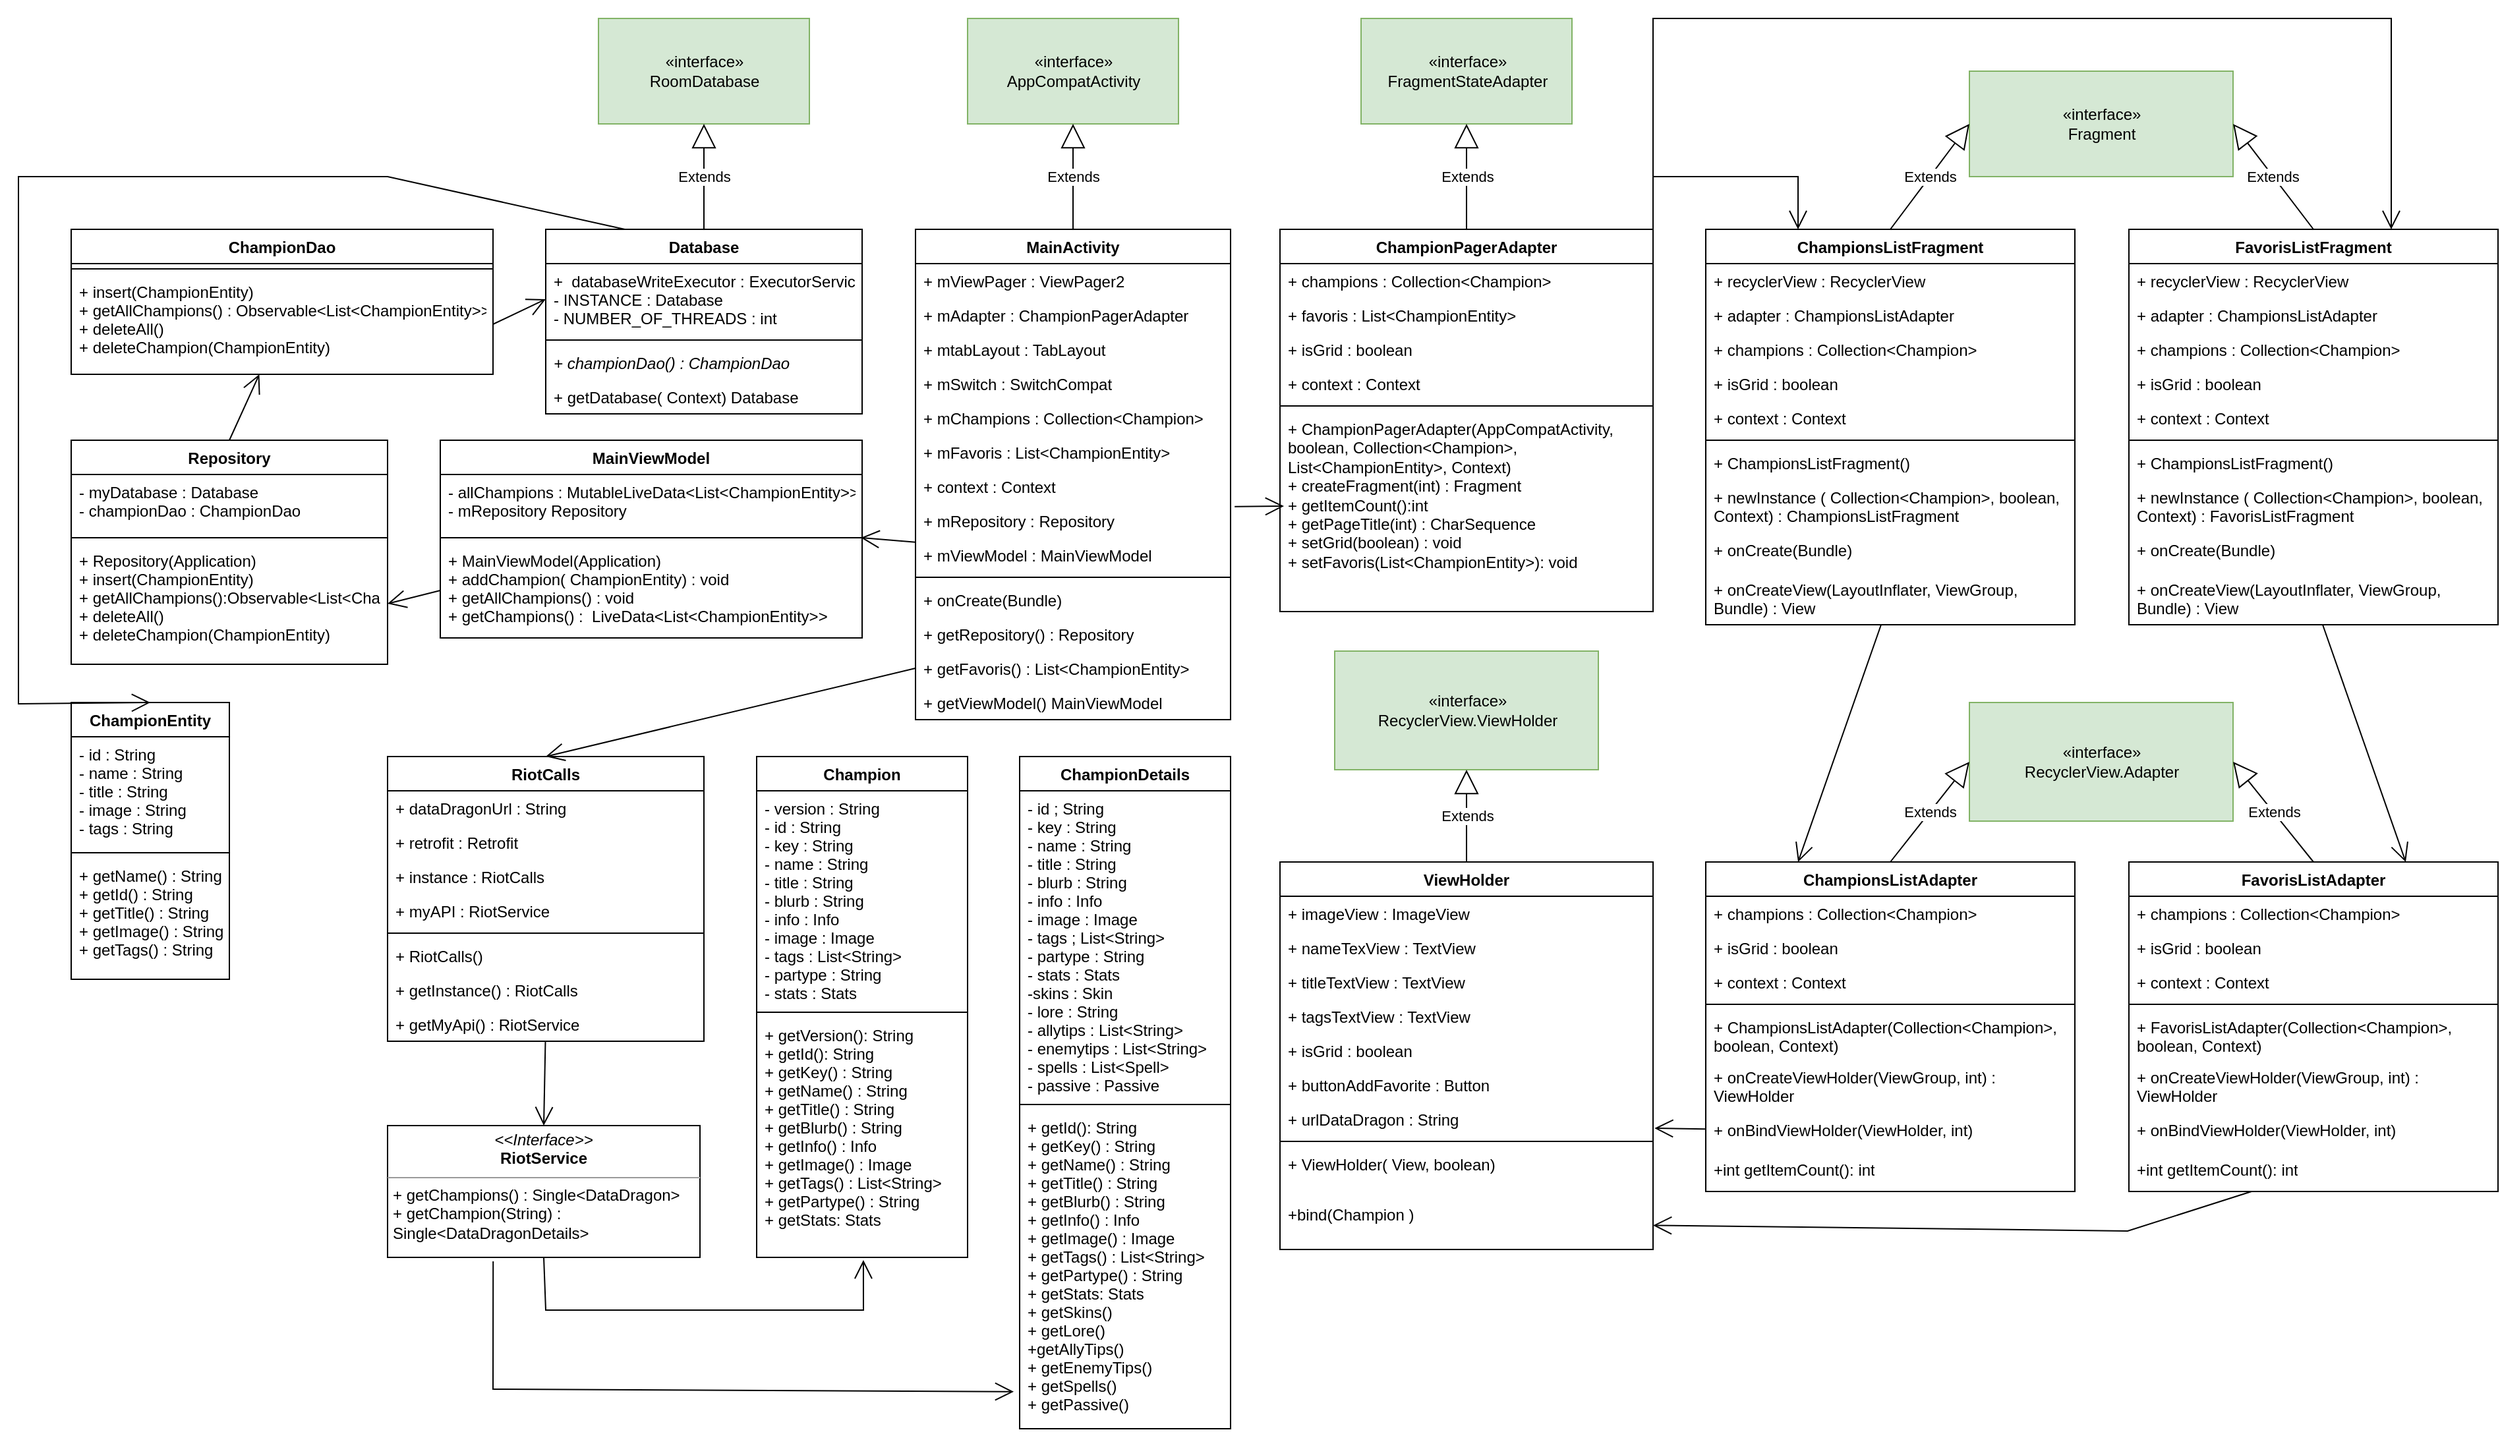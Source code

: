 <mxfile version="20.8.3" type="github">
  <diagram id="C5RBs43oDa-KdzZeNtuy" name="Page-1">
    <mxGraphModel dx="3434" dy="1389" grid="1" gridSize="10" guides="1" tooltips="1" connect="1" arrows="1" fold="1" page="1" pageScale="1" pageWidth="827" pageHeight="1169" math="0" shadow="0">
      <root>
        <mxCell id="WIyWlLk6GJQsqaUBKTNV-0" />
        <mxCell id="WIyWlLk6GJQsqaUBKTNV-1" parent="WIyWlLk6GJQsqaUBKTNV-0" />
        <mxCell id="N2gU2ickZrHupI7eVLo3-4" value="MainActivity" style="swimlane;fontStyle=1;align=center;verticalAlign=top;childLayout=stackLayout;horizontal=1;startSize=26;horizontalStack=0;resizeParent=1;resizeParentMax=0;resizeLast=0;collapsible=1;marginBottom=0;" parent="WIyWlLk6GJQsqaUBKTNV-1" vertex="1">
          <mxGeometry x="320.5" y="200" width="239" height="372" as="geometry">
            <mxRectangle x="334" y="40" width="110" height="30" as="alternateBounds" />
          </mxGeometry>
        </mxCell>
        <mxCell id="N2gU2ickZrHupI7eVLo3-5" value="+ mViewPager : ViewPager2" style="text;strokeColor=none;fillColor=none;align=left;verticalAlign=top;spacingLeft=4;spacingRight=4;overflow=hidden;rotatable=0;points=[[0,0.5],[1,0.5]];portConstraint=eastwest;" parent="N2gU2ickZrHupI7eVLo3-4" vertex="1">
          <mxGeometry y="26" width="239" height="26" as="geometry" />
        </mxCell>
        <mxCell id="N2gU2ickZrHupI7eVLo3-9" value="+ mAdapter : ChampionPagerAdapter" style="text;strokeColor=none;fillColor=none;align=left;verticalAlign=top;spacingLeft=4;spacingRight=4;overflow=hidden;rotatable=0;points=[[0,0.5],[1,0.5]];portConstraint=eastwest;" parent="N2gU2ickZrHupI7eVLo3-4" vertex="1">
          <mxGeometry y="52" width="239" height="26" as="geometry" />
        </mxCell>
        <mxCell id="N2gU2ickZrHupI7eVLo3-11" value="+ mtabLayout : TabLayout" style="text;strokeColor=none;fillColor=none;align=left;verticalAlign=top;spacingLeft=4;spacingRight=4;overflow=hidden;rotatable=0;points=[[0,0.5],[1,0.5]];portConstraint=eastwest;" parent="N2gU2ickZrHupI7eVLo3-4" vertex="1">
          <mxGeometry y="78" width="239" height="26" as="geometry" />
        </mxCell>
        <mxCell id="N2gU2ickZrHupI7eVLo3-12" value="+ mSwitch : SwitchCompat" style="text;strokeColor=none;fillColor=none;align=left;verticalAlign=top;spacingLeft=4;spacingRight=4;overflow=hidden;rotatable=0;points=[[0,0.5],[1,0.5]];portConstraint=eastwest;" parent="N2gU2ickZrHupI7eVLo3-4" vertex="1">
          <mxGeometry y="104" width="239" height="26" as="geometry" />
        </mxCell>
        <mxCell id="N2gU2ickZrHupI7eVLo3-14" value="+ mChampions : Collection&lt;Champion&gt;" style="text;strokeColor=none;fillColor=none;align=left;verticalAlign=top;spacingLeft=4;spacingRight=4;overflow=hidden;rotatable=0;points=[[0,0.5],[1,0.5]];portConstraint=eastwest;" parent="N2gU2ickZrHupI7eVLo3-4" vertex="1">
          <mxGeometry y="130" width="239" height="26" as="geometry" />
        </mxCell>
        <mxCell id="N2gU2ickZrHupI7eVLo3-17" value="+ mFavoris : List&lt;ChampionEntity&gt;" style="text;strokeColor=none;fillColor=none;align=left;verticalAlign=top;spacingLeft=4;spacingRight=4;overflow=hidden;rotatable=0;points=[[0,0.5],[1,0.5]];portConstraint=eastwest;" parent="N2gU2ickZrHupI7eVLo3-4" vertex="1">
          <mxGeometry y="156" width="239" height="26" as="geometry" />
        </mxCell>
        <mxCell id="N2gU2ickZrHupI7eVLo3-16" value="+ context : Context" style="text;strokeColor=none;fillColor=none;align=left;verticalAlign=top;spacingLeft=4;spacingRight=4;overflow=hidden;rotatable=0;points=[[0,0.5],[1,0.5]];portConstraint=eastwest;" parent="N2gU2ickZrHupI7eVLo3-4" vertex="1">
          <mxGeometry y="182" width="239" height="26" as="geometry" />
        </mxCell>
        <mxCell id="N2gU2ickZrHupI7eVLo3-15" value="+ mRepository : Repository" style="text;strokeColor=none;fillColor=none;align=left;verticalAlign=top;spacingLeft=4;spacingRight=4;overflow=hidden;rotatable=0;points=[[0,0.5],[1,0.5]];portConstraint=eastwest;" parent="N2gU2ickZrHupI7eVLo3-4" vertex="1">
          <mxGeometry y="208" width="239" height="26" as="geometry" />
        </mxCell>
        <mxCell id="N2gU2ickZrHupI7eVLo3-18" value="+ mViewModel : MainViewModel" style="text;strokeColor=none;fillColor=none;align=left;verticalAlign=top;spacingLeft=4;spacingRight=4;overflow=hidden;rotatable=0;points=[[0,0.5],[1,0.5]];portConstraint=eastwest;" parent="N2gU2ickZrHupI7eVLo3-4" vertex="1">
          <mxGeometry y="234" width="239" height="26" as="geometry" />
        </mxCell>
        <mxCell id="N2gU2ickZrHupI7eVLo3-6" value="" style="line;strokeWidth=1;fillColor=none;align=left;verticalAlign=middle;spacingTop=-1;spacingLeft=3;spacingRight=3;rotatable=0;labelPosition=right;points=[];portConstraint=eastwest;strokeColor=inherit;" parent="N2gU2ickZrHupI7eVLo3-4" vertex="1">
          <mxGeometry y="260" width="239" height="8" as="geometry" />
        </mxCell>
        <mxCell id="N2gU2ickZrHupI7eVLo3-7" value="+ onCreate(Bundle)" style="text;strokeColor=none;fillColor=none;align=left;verticalAlign=top;spacingLeft=4;spacingRight=4;overflow=hidden;rotatable=0;points=[[0,0.5],[1,0.5]];portConstraint=eastwest;" parent="N2gU2ickZrHupI7eVLo3-4" vertex="1">
          <mxGeometry y="268" width="239" height="26" as="geometry" />
        </mxCell>
        <mxCell id="N2gU2ickZrHupI7eVLo3-41" value="+ getRepository() : Repository" style="text;strokeColor=none;fillColor=none;align=left;verticalAlign=top;spacingLeft=4;spacingRight=4;overflow=hidden;rotatable=0;points=[[0,0.5],[1,0.5]];portConstraint=eastwest;" parent="N2gU2ickZrHupI7eVLo3-4" vertex="1">
          <mxGeometry y="294" width="239" height="26" as="geometry" />
        </mxCell>
        <mxCell id="N2gU2ickZrHupI7eVLo3-42" value="+ getFavoris() : List&lt;ChampionEntity&gt;" style="text;strokeColor=none;fillColor=none;align=left;verticalAlign=top;spacingLeft=4;spacingRight=4;overflow=hidden;rotatable=0;points=[[0,0.5],[1,0.5]];portConstraint=eastwest;" parent="N2gU2ickZrHupI7eVLo3-4" vertex="1">
          <mxGeometry y="320" width="239" height="26" as="geometry" />
        </mxCell>
        <mxCell id="N2gU2ickZrHupI7eVLo3-43" value="+ getViewModel() MainViewModel" style="text;strokeColor=none;fillColor=none;align=left;verticalAlign=top;spacingLeft=4;spacingRight=4;overflow=hidden;rotatable=0;points=[[0,0.5],[1,0.5]];portConstraint=eastwest;" parent="N2gU2ickZrHupI7eVLo3-4" vertex="1">
          <mxGeometry y="346" width="239" height="26" as="geometry" />
        </mxCell>
        <mxCell id="N2gU2ickZrHupI7eVLo3-24" value="«interface»&lt;br&gt;AppCompatActivity" style="html=1;fillColor=#d5e8d4;strokeColor=#82b366;" parent="WIyWlLk6GJQsqaUBKTNV-1" vertex="1">
          <mxGeometry x="360" y="40" width="160" height="80" as="geometry" />
        </mxCell>
        <mxCell id="N2gU2ickZrHupI7eVLo3-25" value="Extends" style="endArrow=block;endSize=16;endFill=0;html=1;rounded=0;" parent="WIyWlLk6GJQsqaUBKTNV-1" target="N2gU2ickZrHupI7eVLo3-24" edge="1" source="N2gU2ickZrHupI7eVLo3-4">
          <mxGeometry width="160" relative="1" as="geometry">
            <mxPoint x="460" y="170" as="sourcePoint" />
            <mxPoint x="620" y="290" as="targetPoint" />
          </mxGeometry>
        </mxCell>
        <mxCell id="N2gU2ickZrHupI7eVLo3-27" value="ChampionPagerAdapter" style="swimlane;fontStyle=1;align=center;verticalAlign=top;childLayout=stackLayout;horizontal=1;startSize=26;horizontalStack=0;resizeParent=1;resizeParentMax=0;resizeLast=0;collapsible=1;marginBottom=0;" parent="WIyWlLk6GJQsqaUBKTNV-1" vertex="1">
          <mxGeometry x="597" y="200" width="283" height="290" as="geometry">
            <mxRectangle x="334" y="40" width="110" height="30" as="alternateBounds" />
          </mxGeometry>
        </mxCell>
        <mxCell id="N2gU2ickZrHupI7eVLo3-28" value="+ champions : Collection&lt;Champion&gt;" style="text;strokeColor=none;fillColor=none;align=left;verticalAlign=top;spacingLeft=4;spacingRight=4;overflow=hidden;rotatable=0;points=[[0,0.5],[1,0.5]];portConstraint=eastwest;" parent="N2gU2ickZrHupI7eVLo3-27" vertex="1">
          <mxGeometry y="26" width="283" height="26" as="geometry" />
        </mxCell>
        <mxCell id="N2gU2ickZrHupI7eVLo3-29" value="+ favoris : List&lt;ChampionEntity&gt;" style="text;strokeColor=none;fillColor=none;align=left;verticalAlign=top;spacingLeft=4;spacingRight=4;overflow=hidden;rotatable=0;points=[[0,0.5],[1,0.5]];portConstraint=eastwest;" parent="N2gU2ickZrHupI7eVLo3-27" vertex="1">
          <mxGeometry y="52" width="283" height="26" as="geometry" />
        </mxCell>
        <mxCell id="N2gU2ickZrHupI7eVLo3-30" value="+ isGrid : boolean" style="text;strokeColor=none;fillColor=none;align=left;verticalAlign=top;spacingLeft=4;spacingRight=4;overflow=hidden;rotatable=0;points=[[0,0.5],[1,0.5]];portConstraint=eastwest;" parent="N2gU2ickZrHupI7eVLo3-27" vertex="1">
          <mxGeometry y="78" width="283" height="26" as="geometry" />
        </mxCell>
        <mxCell id="N2gU2ickZrHupI7eVLo3-31" value="+ context : Context" style="text;strokeColor=none;fillColor=none;align=left;verticalAlign=top;spacingLeft=4;spacingRight=4;overflow=hidden;rotatable=0;points=[[0,0.5],[1,0.5]];portConstraint=eastwest;" parent="N2gU2ickZrHupI7eVLo3-27" vertex="1">
          <mxGeometry y="104" width="283" height="26" as="geometry" />
        </mxCell>
        <mxCell id="N2gU2ickZrHupI7eVLo3-37" value="" style="line;strokeWidth=1;fillColor=none;align=left;verticalAlign=middle;spacingTop=-1;spacingLeft=3;spacingRight=3;rotatable=0;labelPosition=right;points=[];portConstraint=eastwest;strokeColor=inherit;" parent="N2gU2ickZrHupI7eVLo3-27" vertex="1">
          <mxGeometry y="130" width="283" height="8" as="geometry" />
        </mxCell>
        <mxCell id="N2gU2ickZrHupI7eVLo3-38" value="+ ChampionPagerAdapter(AppCompatActivity, boolean, Collection&lt;Champion&gt;, List&lt;ChampionEntity&gt;, Context)&#xa;+ createFragment(int) : Fragment&#xa;+ getItemCount():int&#xa;+ getPageTitle(int) : CharSequence&#xa;+ setGrid(boolean) : void&#xa;+ setFavoris(List&lt;ChampionEntity&gt;): void&#xa;&#xa;" style="text;strokeColor=none;fillColor=none;align=left;verticalAlign=top;spacingLeft=4;spacingRight=4;overflow=hidden;rotatable=0;points=[[0,0.5],[1,0.5]];portConstraint=eastwest;whiteSpace=wrap;" parent="N2gU2ickZrHupI7eVLo3-27" vertex="1">
          <mxGeometry y="138" width="283" height="152" as="geometry" />
        </mxCell>
        <mxCell id="N2gU2ickZrHupI7eVLo3-39" value="«interface»&lt;br&gt;FragmentStateAdapter" style="html=1;fillColor=#d5e8d4;strokeColor=#82b366;" parent="WIyWlLk6GJQsqaUBKTNV-1" vertex="1">
          <mxGeometry x="658.5" y="40" width="160" height="80" as="geometry" />
        </mxCell>
        <mxCell id="N2gU2ickZrHupI7eVLo3-40" value="Extends" style="endArrow=block;endSize=16;endFill=0;html=1;rounded=0;entryX=0.5;entryY=1;entryDx=0;entryDy=0;exitX=0.5;exitY=0;exitDx=0;exitDy=0;" parent="WIyWlLk6GJQsqaUBKTNV-1" edge="1" target="N2gU2ickZrHupI7eVLo3-39" source="N2gU2ickZrHupI7eVLo3-27">
          <mxGeometry width="160" relative="1" as="geometry">
            <mxPoint x="780" y="170" as="sourcePoint" />
            <mxPoint x="780" y="100" as="targetPoint" />
          </mxGeometry>
        </mxCell>
        <mxCell id="N2gU2ickZrHupI7eVLo3-44" value="ChampionsListFragment" style="swimlane;fontStyle=1;align=center;verticalAlign=top;childLayout=stackLayout;horizontal=1;startSize=26;horizontalStack=0;resizeParent=1;resizeParentMax=0;resizeLast=0;collapsible=1;marginBottom=0;" parent="WIyWlLk6GJQsqaUBKTNV-1" vertex="1">
          <mxGeometry x="920" y="200" width="280" height="300" as="geometry">
            <mxRectangle x="334" y="40" width="110" height="30" as="alternateBounds" />
          </mxGeometry>
        </mxCell>
        <mxCell id="N2gU2ickZrHupI7eVLo3-45" value="+ recyclerView : RecyclerView" style="text;strokeColor=none;fillColor=none;align=left;verticalAlign=top;spacingLeft=4;spacingRight=4;overflow=hidden;rotatable=0;points=[[0,0.5],[1,0.5]];portConstraint=eastwest;" parent="N2gU2ickZrHupI7eVLo3-44" vertex="1">
          <mxGeometry y="26" width="280" height="26" as="geometry" />
        </mxCell>
        <mxCell id="N2gU2ickZrHupI7eVLo3-46" value="+ adapter : ChampionsListAdapter" style="text;strokeColor=none;fillColor=none;align=left;verticalAlign=top;spacingLeft=4;spacingRight=4;overflow=hidden;rotatable=0;points=[[0,0.5],[1,0.5]];portConstraint=eastwest;" parent="N2gU2ickZrHupI7eVLo3-44" vertex="1">
          <mxGeometry y="52" width="280" height="26" as="geometry" />
        </mxCell>
        <mxCell id="N2gU2ickZrHupI7eVLo3-47" value="+ champions : Collection&lt;Champion&gt;" style="text;strokeColor=none;fillColor=none;align=left;verticalAlign=top;spacingLeft=4;spacingRight=4;overflow=hidden;rotatable=0;points=[[0,0.5],[1,0.5]];portConstraint=eastwest;" parent="N2gU2ickZrHupI7eVLo3-44" vertex="1">
          <mxGeometry y="78" width="280" height="26" as="geometry" />
        </mxCell>
        <mxCell id="N2gU2ickZrHupI7eVLo3-53" value="+ isGrid : boolean" style="text;strokeColor=none;fillColor=none;align=left;verticalAlign=top;spacingLeft=4;spacingRight=4;overflow=hidden;rotatable=0;points=[[0,0.5],[1,0.5]];portConstraint=eastwest;" parent="N2gU2ickZrHupI7eVLo3-44" vertex="1">
          <mxGeometry y="104" width="280" height="26" as="geometry" />
        </mxCell>
        <mxCell id="N2gU2ickZrHupI7eVLo3-48" value="+ context : Context" style="text;strokeColor=none;fillColor=none;align=left;verticalAlign=top;spacingLeft=4;spacingRight=4;overflow=hidden;rotatable=0;points=[[0,0.5],[1,0.5]];portConstraint=eastwest;" parent="N2gU2ickZrHupI7eVLo3-44" vertex="1">
          <mxGeometry y="130" width="280" height="26" as="geometry" />
        </mxCell>
        <mxCell id="N2gU2ickZrHupI7eVLo3-49" value="" style="line;strokeWidth=1;fillColor=none;align=left;verticalAlign=middle;spacingTop=-1;spacingLeft=3;spacingRight=3;rotatable=0;labelPosition=right;points=[];portConstraint=eastwest;strokeColor=inherit;" parent="N2gU2ickZrHupI7eVLo3-44" vertex="1">
          <mxGeometry y="156" width="280" height="8" as="geometry" />
        </mxCell>
        <mxCell id="N2gU2ickZrHupI7eVLo3-50" value="+ ChampionsListFragment()" style="text;strokeColor=none;fillColor=none;align=left;verticalAlign=top;spacingLeft=4;spacingRight=4;overflow=hidden;rotatable=0;points=[[0,0.5],[1,0.5]];portConstraint=eastwest;whiteSpace=wrap;" parent="N2gU2ickZrHupI7eVLo3-44" vertex="1">
          <mxGeometry y="164" width="280" height="26" as="geometry" />
        </mxCell>
        <mxCell id="N2gU2ickZrHupI7eVLo3-54" value="+ newInstance ( Collection&lt;Champion&gt;, boolean, Context) : ChampionsListFragment" style="text;strokeColor=none;fillColor=none;align=left;verticalAlign=top;spacingLeft=4;spacingRight=4;overflow=hidden;rotatable=0;points=[[0,0.5],[1,0.5]];portConstraint=eastwest;whiteSpace=wrap;" parent="N2gU2ickZrHupI7eVLo3-44" vertex="1">
          <mxGeometry y="190" width="280" height="40" as="geometry" />
        </mxCell>
        <mxCell id="N2gU2ickZrHupI7eVLo3-55" value="+ onCreate(Bundle)" style="text;strokeColor=none;fillColor=none;align=left;verticalAlign=top;spacingLeft=4;spacingRight=4;overflow=hidden;rotatable=0;points=[[0,0.5],[1,0.5]];portConstraint=eastwest;whiteSpace=wrap;" parent="N2gU2ickZrHupI7eVLo3-44" vertex="1">
          <mxGeometry y="230" width="280" height="30" as="geometry" />
        </mxCell>
        <mxCell id="N2gU2ickZrHupI7eVLo3-56" value="+ onCreateView(LayoutInflater, ViewGroup, Bundle) : View" style="text;strokeColor=none;fillColor=none;align=left;verticalAlign=top;spacingLeft=4;spacingRight=4;overflow=hidden;rotatable=0;points=[[0,0.5],[1,0.5]];portConstraint=eastwest;whiteSpace=wrap;" parent="N2gU2ickZrHupI7eVLo3-44" vertex="1">
          <mxGeometry y="260" width="280" height="40" as="geometry" />
        </mxCell>
        <mxCell id="N2gU2ickZrHupI7eVLo3-51" value="«interface»&lt;br&gt;Fragment" style="html=1;fillColor=#d5e8d4;strokeColor=#82b366;" parent="WIyWlLk6GJQsqaUBKTNV-1" vertex="1">
          <mxGeometry x="1120" y="80" width="200" height="80" as="geometry" />
        </mxCell>
        <mxCell id="N2gU2ickZrHupI7eVLo3-52" value="Extends" style="endArrow=block;endSize=16;endFill=0;html=1;rounded=0;entryX=0;entryY=0.5;entryDx=0;entryDy=0;exitX=0.5;exitY=0;exitDx=0;exitDy=0;" parent="WIyWlLk6GJQsqaUBKTNV-1" target="N2gU2ickZrHupI7eVLo3-51" edge="1" source="N2gU2ickZrHupI7eVLo3-44">
          <mxGeometry width="160" relative="1" as="geometry">
            <mxPoint x="1087.5" y="170" as="sourcePoint" />
            <mxPoint x="1087.5" y="100" as="targetPoint" />
          </mxGeometry>
        </mxCell>
        <mxCell id="N2gU2ickZrHupI7eVLo3-57" value="FavorisListFragment" style="swimlane;fontStyle=1;align=center;verticalAlign=top;childLayout=stackLayout;horizontal=1;startSize=26;horizontalStack=0;resizeParent=1;resizeParentMax=0;resizeLast=0;collapsible=1;marginBottom=0;" parent="WIyWlLk6GJQsqaUBKTNV-1" vertex="1">
          <mxGeometry x="1241" y="200" width="280" height="300" as="geometry">
            <mxRectangle x="334" y="40" width="110" height="30" as="alternateBounds" />
          </mxGeometry>
        </mxCell>
        <mxCell id="N2gU2ickZrHupI7eVLo3-58" value="+ recyclerView : RecyclerView" style="text;strokeColor=none;fillColor=none;align=left;verticalAlign=top;spacingLeft=4;spacingRight=4;overflow=hidden;rotatable=0;points=[[0,0.5],[1,0.5]];portConstraint=eastwest;" parent="N2gU2ickZrHupI7eVLo3-57" vertex="1">
          <mxGeometry y="26" width="280" height="26" as="geometry" />
        </mxCell>
        <mxCell id="N2gU2ickZrHupI7eVLo3-59" value="+ adapter : ChampionsListAdapter" style="text;strokeColor=none;fillColor=none;align=left;verticalAlign=top;spacingLeft=4;spacingRight=4;overflow=hidden;rotatable=0;points=[[0,0.5],[1,0.5]];portConstraint=eastwest;" parent="N2gU2ickZrHupI7eVLo3-57" vertex="1">
          <mxGeometry y="52" width="280" height="26" as="geometry" />
        </mxCell>
        <mxCell id="N2gU2ickZrHupI7eVLo3-60" value="+ champions : Collection&lt;Champion&gt;" style="text;strokeColor=none;fillColor=none;align=left;verticalAlign=top;spacingLeft=4;spacingRight=4;overflow=hidden;rotatable=0;points=[[0,0.5],[1,0.5]];portConstraint=eastwest;" parent="N2gU2ickZrHupI7eVLo3-57" vertex="1">
          <mxGeometry y="78" width="280" height="26" as="geometry" />
        </mxCell>
        <mxCell id="N2gU2ickZrHupI7eVLo3-61" value="+ isGrid : boolean" style="text;strokeColor=none;fillColor=none;align=left;verticalAlign=top;spacingLeft=4;spacingRight=4;overflow=hidden;rotatable=0;points=[[0,0.5],[1,0.5]];portConstraint=eastwest;" parent="N2gU2ickZrHupI7eVLo3-57" vertex="1">
          <mxGeometry y="104" width="280" height="26" as="geometry" />
        </mxCell>
        <mxCell id="N2gU2ickZrHupI7eVLo3-62" value="+ context : Context" style="text;strokeColor=none;fillColor=none;align=left;verticalAlign=top;spacingLeft=4;spacingRight=4;overflow=hidden;rotatable=0;points=[[0,0.5],[1,0.5]];portConstraint=eastwest;" parent="N2gU2ickZrHupI7eVLo3-57" vertex="1">
          <mxGeometry y="130" width="280" height="26" as="geometry" />
        </mxCell>
        <mxCell id="N2gU2ickZrHupI7eVLo3-63" value="" style="line;strokeWidth=1;fillColor=none;align=left;verticalAlign=middle;spacingTop=-1;spacingLeft=3;spacingRight=3;rotatable=0;labelPosition=right;points=[];portConstraint=eastwest;strokeColor=inherit;" parent="N2gU2ickZrHupI7eVLo3-57" vertex="1">
          <mxGeometry y="156" width="280" height="8" as="geometry" />
        </mxCell>
        <mxCell id="N2gU2ickZrHupI7eVLo3-64" value="+ ChampionsListFragment()" style="text;strokeColor=none;fillColor=none;align=left;verticalAlign=top;spacingLeft=4;spacingRight=4;overflow=hidden;rotatable=0;points=[[0,0.5],[1,0.5]];portConstraint=eastwest;whiteSpace=wrap;" parent="N2gU2ickZrHupI7eVLo3-57" vertex="1">
          <mxGeometry y="164" width="280" height="26" as="geometry" />
        </mxCell>
        <mxCell id="N2gU2ickZrHupI7eVLo3-65" value="+ newInstance ( Collection&lt;Champion&gt;, boolean, Context) : FavorisListFragment" style="text;strokeColor=none;fillColor=none;align=left;verticalAlign=top;spacingLeft=4;spacingRight=4;overflow=hidden;rotatable=0;points=[[0,0.5],[1,0.5]];portConstraint=eastwest;whiteSpace=wrap;" parent="N2gU2ickZrHupI7eVLo3-57" vertex="1">
          <mxGeometry y="190" width="280" height="40" as="geometry" />
        </mxCell>
        <mxCell id="N2gU2ickZrHupI7eVLo3-66" value="+ onCreate(Bundle)" style="text;strokeColor=none;fillColor=none;align=left;verticalAlign=top;spacingLeft=4;spacingRight=4;overflow=hidden;rotatable=0;points=[[0,0.5],[1,0.5]];portConstraint=eastwest;whiteSpace=wrap;" parent="N2gU2ickZrHupI7eVLo3-57" vertex="1">
          <mxGeometry y="230" width="280" height="30" as="geometry" />
        </mxCell>
        <mxCell id="N2gU2ickZrHupI7eVLo3-67" value="+ onCreateView(LayoutInflater, ViewGroup, Bundle) : View" style="text;strokeColor=none;fillColor=none;align=left;verticalAlign=top;spacingLeft=4;spacingRight=4;overflow=hidden;rotatable=0;points=[[0,0.5],[1,0.5]];portConstraint=eastwest;whiteSpace=wrap;" parent="N2gU2ickZrHupI7eVLo3-57" vertex="1">
          <mxGeometry y="260" width="280" height="40" as="geometry" />
        </mxCell>
        <mxCell id="N2gU2ickZrHupI7eVLo3-68" value="Extends" style="endArrow=block;endSize=16;endFill=0;html=1;rounded=0;exitX=0.5;exitY=0;exitDx=0;exitDy=0;entryX=1;entryY=0.5;entryDx=0;entryDy=0;" parent="WIyWlLk6GJQsqaUBKTNV-1" source="N2gU2ickZrHupI7eVLo3-57" target="N2gU2ickZrHupI7eVLo3-51" edge="1">
          <mxGeometry width="160" relative="1" as="geometry">
            <mxPoint x="1170" y="170" as="sourcePoint" />
            <mxPoint x="1250" y="140" as="targetPoint" />
          </mxGeometry>
        </mxCell>
        <mxCell id="N2gU2ickZrHupI7eVLo3-70" value="«interface»&lt;br&gt;RecyclerView.Adapter" style="html=1;fillColor=#d5e8d4;strokeColor=#82b366;" parent="WIyWlLk6GJQsqaUBKTNV-1" vertex="1">
          <mxGeometry x="1120" y="559" width="200" height="90" as="geometry" />
        </mxCell>
        <mxCell id="N2gU2ickZrHupI7eVLo3-71" value="Extends" style="endArrow=block;endSize=16;endFill=0;html=1;rounded=0;entryX=0;entryY=0.5;entryDx=0;entryDy=0;exitX=0.5;exitY=0;exitDx=0;exitDy=0;" parent="WIyWlLk6GJQsqaUBKTNV-1" target="N2gU2ickZrHupI7eVLo3-70" edge="1" source="N2gU2ickZrHupI7eVLo3-84">
          <mxGeometry width="160" relative="1" as="geometry">
            <mxPoint x="1098.5" y="903" as="sourcePoint" />
            <mxPoint x="1098.5" y="833" as="targetPoint" />
          </mxGeometry>
        </mxCell>
        <mxCell id="N2gU2ickZrHupI7eVLo3-83" value="Extends" style="endArrow=block;endSize=16;endFill=0;html=1;rounded=0;entryX=1;entryY=0.5;entryDx=0;entryDy=0;exitX=0.5;exitY=0;exitDx=0;exitDy=0;" parent="WIyWlLk6GJQsqaUBKTNV-1" target="N2gU2ickZrHupI7eVLo3-70" edge="1" source="N2gU2ickZrHupI7eVLo3-96">
          <mxGeometry width="160" relative="1" as="geometry">
            <mxPoint x="1421" y="903" as="sourcePoint" />
            <mxPoint x="1261" y="873" as="targetPoint" />
          </mxGeometry>
        </mxCell>
        <mxCell id="N2gU2ickZrHupI7eVLo3-84" value="ChampionsListAdapter" style="swimlane;fontStyle=1;align=center;verticalAlign=top;childLayout=stackLayout;horizontal=1;startSize=26;horizontalStack=0;resizeParent=1;resizeParentMax=0;resizeLast=0;collapsible=1;marginBottom=0;" parent="WIyWlLk6GJQsqaUBKTNV-1" vertex="1">
          <mxGeometry x="920" y="680" width="280" height="250" as="geometry">
            <mxRectangle x="334" y="40" width="110" height="30" as="alternateBounds" />
          </mxGeometry>
        </mxCell>
        <mxCell id="N2gU2ickZrHupI7eVLo3-87" value="+ champions : Collection&lt;Champion&gt;" style="text;strokeColor=none;fillColor=none;align=left;verticalAlign=top;spacingLeft=4;spacingRight=4;overflow=hidden;rotatable=0;points=[[0,0.5],[1,0.5]];portConstraint=eastwest;" parent="N2gU2ickZrHupI7eVLo3-84" vertex="1">
          <mxGeometry y="26" width="280" height="26" as="geometry" />
        </mxCell>
        <mxCell id="N2gU2ickZrHupI7eVLo3-88" value="+ isGrid : boolean" style="text;strokeColor=none;fillColor=none;align=left;verticalAlign=top;spacingLeft=4;spacingRight=4;overflow=hidden;rotatable=0;points=[[0,0.5],[1,0.5]];portConstraint=eastwest;" parent="N2gU2ickZrHupI7eVLo3-84" vertex="1">
          <mxGeometry y="52" width="280" height="26" as="geometry" />
        </mxCell>
        <mxCell id="N2gU2ickZrHupI7eVLo3-89" value="+ context : Context" style="text;strokeColor=none;fillColor=none;align=left;verticalAlign=top;spacingLeft=4;spacingRight=4;overflow=hidden;rotatable=0;points=[[0,0.5],[1,0.5]];portConstraint=eastwest;" parent="N2gU2ickZrHupI7eVLo3-84" vertex="1">
          <mxGeometry y="78" width="280" height="26" as="geometry" />
        </mxCell>
        <mxCell id="N2gU2ickZrHupI7eVLo3-90" value="" style="line;strokeWidth=1;fillColor=none;align=left;verticalAlign=middle;spacingTop=-1;spacingLeft=3;spacingRight=3;rotatable=0;labelPosition=right;points=[];portConstraint=eastwest;strokeColor=inherit;" parent="N2gU2ickZrHupI7eVLo3-84" vertex="1">
          <mxGeometry y="104" width="280" height="8" as="geometry" />
        </mxCell>
        <mxCell id="N2gU2ickZrHupI7eVLo3-91" value="+ ChampionsListAdapter(Collection&lt;Champion&gt;, boolean, Context)" style="text;strokeColor=none;fillColor=none;align=left;verticalAlign=top;spacingLeft=4;spacingRight=4;overflow=hidden;rotatable=0;points=[[0,0.5],[1,0.5]];portConstraint=eastwest;whiteSpace=wrap;" parent="N2gU2ickZrHupI7eVLo3-84" vertex="1">
          <mxGeometry y="112" width="280" height="38" as="geometry" />
        </mxCell>
        <mxCell id="N2gU2ickZrHupI7eVLo3-93" value="+ onCreateViewHolder(ViewGroup, int) : ViewHolder" style="text;strokeColor=none;fillColor=none;align=left;verticalAlign=top;spacingLeft=4;spacingRight=4;overflow=hidden;rotatable=0;points=[[0,0.5],[1,0.5]];portConstraint=eastwest;whiteSpace=wrap;" parent="N2gU2ickZrHupI7eVLo3-84" vertex="1">
          <mxGeometry y="150" width="280" height="40" as="geometry" />
        </mxCell>
        <mxCell id="N2gU2ickZrHupI7eVLo3-94" value="+ onBindViewHolder(ViewHolder, int)" style="text;strokeColor=none;fillColor=none;align=left;verticalAlign=top;spacingLeft=4;spacingRight=4;overflow=hidden;rotatable=0;points=[[0,0.5],[1,0.5]];portConstraint=eastwest;whiteSpace=wrap;" parent="N2gU2ickZrHupI7eVLo3-84" vertex="1">
          <mxGeometry y="190" width="280" height="30" as="geometry" />
        </mxCell>
        <mxCell id="N2gU2ickZrHupI7eVLo3-95" value="+int getItemCount(): int" style="text;strokeColor=none;fillColor=none;align=left;verticalAlign=top;spacingLeft=4;spacingRight=4;overflow=hidden;rotatable=0;points=[[0,0.5],[1,0.5]];portConstraint=eastwest;whiteSpace=wrap;" parent="N2gU2ickZrHupI7eVLo3-84" vertex="1">
          <mxGeometry y="220" width="280" height="30" as="geometry" />
        </mxCell>
        <mxCell id="N2gU2ickZrHupI7eVLo3-96" value="FavorisListAdapter" style="swimlane;fontStyle=1;align=center;verticalAlign=top;childLayout=stackLayout;horizontal=1;startSize=26;horizontalStack=0;resizeParent=1;resizeParentMax=0;resizeLast=0;collapsible=1;marginBottom=0;" parent="WIyWlLk6GJQsqaUBKTNV-1" vertex="1">
          <mxGeometry x="1241" y="680" width="280" height="250" as="geometry">
            <mxRectangle x="334" y="40" width="110" height="30" as="alternateBounds" />
          </mxGeometry>
        </mxCell>
        <mxCell id="N2gU2ickZrHupI7eVLo3-97" value="+ champions : Collection&lt;Champion&gt;" style="text;strokeColor=none;fillColor=none;align=left;verticalAlign=top;spacingLeft=4;spacingRight=4;overflow=hidden;rotatable=0;points=[[0,0.5],[1,0.5]];portConstraint=eastwest;" parent="N2gU2ickZrHupI7eVLo3-96" vertex="1">
          <mxGeometry y="26" width="280" height="26" as="geometry" />
        </mxCell>
        <mxCell id="N2gU2ickZrHupI7eVLo3-98" value="+ isGrid : boolean" style="text;strokeColor=none;fillColor=none;align=left;verticalAlign=top;spacingLeft=4;spacingRight=4;overflow=hidden;rotatable=0;points=[[0,0.5],[1,0.5]];portConstraint=eastwest;" parent="N2gU2ickZrHupI7eVLo3-96" vertex="1">
          <mxGeometry y="52" width="280" height="26" as="geometry" />
        </mxCell>
        <mxCell id="N2gU2ickZrHupI7eVLo3-99" value="+ context : Context" style="text;strokeColor=none;fillColor=none;align=left;verticalAlign=top;spacingLeft=4;spacingRight=4;overflow=hidden;rotatable=0;points=[[0,0.5],[1,0.5]];portConstraint=eastwest;" parent="N2gU2ickZrHupI7eVLo3-96" vertex="1">
          <mxGeometry y="78" width="280" height="26" as="geometry" />
        </mxCell>
        <mxCell id="N2gU2ickZrHupI7eVLo3-100" value="" style="line;strokeWidth=1;fillColor=none;align=left;verticalAlign=middle;spacingTop=-1;spacingLeft=3;spacingRight=3;rotatable=0;labelPosition=right;points=[];portConstraint=eastwest;strokeColor=inherit;" parent="N2gU2ickZrHupI7eVLo3-96" vertex="1">
          <mxGeometry y="104" width="280" height="8" as="geometry" />
        </mxCell>
        <mxCell id="N2gU2ickZrHupI7eVLo3-101" value="+ FavorisListAdapter(Collection&lt;Champion&gt;, boolean, Context)" style="text;strokeColor=none;fillColor=none;align=left;verticalAlign=top;spacingLeft=4;spacingRight=4;overflow=hidden;rotatable=0;points=[[0,0.5],[1,0.5]];portConstraint=eastwest;whiteSpace=wrap;" parent="N2gU2ickZrHupI7eVLo3-96" vertex="1">
          <mxGeometry y="112" width="280" height="38" as="geometry" />
        </mxCell>
        <mxCell id="N2gU2ickZrHupI7eVLo3-102" value="+ onCreateViewHolder(ViewGroup, int) : ViewHolder" style="text;strokeColor=none;fillColor=none;align=left;verticalAlign=top;spacingLeft=4;spacingRight=4;overflow=hidden;rotatable=0;points=[[0,0.5],[1,0.5]];portConstraint=eastwest;whiteSpace=wrap;" parent="N2gU2ickZrHupI7eVLo3-96" vertex="1">
          <mxGeometry y="150" width="280" height="40" as="geometry" />
        </mxCell>
        <mxCell id="N2gU2ickZrHupI7eVLo3-103" value="+ onBindViewHolder(ViewHolder, int)" style="text;strokeColor=none;fillColor=none;align=left;verticalAlign=top;spacingLeft=4;spacingRight=4;overflow=hidden;rotatable=0;points=[[0,0.5],[1,0.5]];portConstraint=eastwest;whiteSpace=wrap;" parent="N2gU2ickZrHupI7eVLo3-96" vertex="1">
          <mxGeometry y="190" width="280" height="30" as="geometry" />
        </mxCell>
        <mxCell id="N2gU2ickZrHupI7eVLo3-104" value="+int getItemCount(): int" style="text;strokeColor=none;fillColor=none;align=left;verticalAlign=top;spacingLeft=4;spacingRight=4;overflow=hidden;rotatable=0;points=[[0,0.5],[1,0.5]];portConstraint=eastwest;whiteSpace=wrap;" parent="N2gU2ickZrHupI7eVLo3-96" vertex="1">
          <mxGeometry y="220" width="280" height="30" as="geometry" />
        </mxCell>
        <mxCell id="N2gU2ickZrHupI7eVLo3-105" value="«interface»&lt;br&gt;RecyclerView.ViewHolder" style="html=1;fillColor=#d5e8d4;strokeColor=#82b366;" parent="WIyWlLk6GJQsqaUBKTNV-1" vertex="1">
          <mxGeometry x="638.5" y="520" width="200" height="90" as="geometry" />
        </mxCell>
        <mxCell id="N2gU2ickZrHupI7eVLo3-106" value="Extends" style="endArrow=block;endSize=16;endFill=0;html=1;rounded=0;entryX=0.5;entryY=1;entryDx=0;entryDy=0;exitX=0.5;exitY=0;exitDx=0;exitDy=0;" parent="WIyWlLk6GJQsqaUBKTNV-1" source="N2gU2ickZrHupI7eVLo3-108" target="N2gU2ickZrHupI7eVLo3-105" edge="1">
          <mxGeometry width="160" relative="1" as="geometry">
            <mxPoint x="331.5" y="803" as="sourcePoint" />
            <mxPoint x="331.5" y="733" as="targetPoint" />
          </mxGeometry>
        </mxCell>
        <mxCell id="N2gU2ickZrHupI7eVLo3-108" value="ViewHolder" style="swimlane;fontStyle=1;align=center;verticalAlign=top;childLayout=stackLayout;horizontal=1;startSize=26;horizontalStack=0;resizeParent=1;resizeParentMax=0;resizeLast=0;collapsible=1;marginBottom=0;" parent="WIyWlLk6GJQsqaUBKTNV-1" vertex="1">
          <mxGeometry x="597" y="680" width="283" height="294" as="geometry">
            <mxRectangle x="334" y="40" width="110" height="30" as="alternateBounds" />
          </mxGeometry>
        </mxCell>
        <mxCell id="N2gU2ickZrHupI7eVLo3-109" value="+ imageView : ImageView" style="text;strokeColor=none;fillColor=none;align=left;verticalAlign=top;spacingLeft=4;spacingRight=4;overflow=hidden;rotatable=0;points=[[0,0.5],[1,0.5]];portConstraint=eastwest;" parent="N2gU2ickZrHupI7eVLo3-108" vertex="1">
          <mxGeometry y="26" width="283" height="26" as="geometry" />
        </mxCell>
        <mxCell id="N2gU2ickZrHupI7eVLo3-110" value="+ nameTexView : TextView" style="text;strokeColor=none;fillColor=none;align=left;verticalAlign=top;spacingLeft=4;spacingRight=4;overflow=hidden;rotatable=0;points=[[0,0.5],[1,0.5]];portConstraint=eastwest;" parent="N2gU2ickZrHupI7eVLo3-108" vertex="1">
          <mxGeometry y="52" width="283" height="26" as="geometry" />
        </mxCell>
        <mxCell id="N2gU2ickZrHupI7eVLo3-126" value="+ titleTextView : TextView&#xa;" style="text;strokeColor=none;fillColor=none;align=left;verticalAlign=top;spacingLeft=4;spacingRight=4;overflow=hidden;rotatable=0;points=[[0,0.5],[1,0.5]];portConstraint=eastwest;" parent="N2gU2ickZrHupI7eVLo3-108" vertex="1">
          <mxGeometry y="78" width="283" height="26" as="geometry" />
        </mxCell>
        <mxCell id="N2gU2ickZrHupI7eVLo3-111" value="+ tagsTextView : TextView&#xa;" style="text;strokeColor=none;fillColor=none;align=left;verticalAlign=top;spacingLeft=4;spacingRight=4;overflow=hidden;rotatable=0;points=[[0,0.5],[1,0.5]];portConstraint=eastwest;" parent="N2gU2ickZrHupI7eVLo3-108" vertex="1">
          <mxGeometry y="104" width="283" height="26" as="geometry" />
        </mxCell>
        <mxCell id="N2gU2ickZrHupI7eVLo3-127" value="+ isGrid : boolean" style="text;strokeColor=none;fillColor=none;align=left;verticalAlign=top;spacingLeft=4;spacingRight=4;overflow=hidden;rotatable=0;points=[[0,0.5],[1,0.5]];portConstraint=eastwest;" parent="N2gU2ickZrHupI7eVLo3-108" vertex="1">
          <mxGeometry y="130" width="283" height="26" as="geometry" />
        </mxCell>
        <mxCell id="N2gU2ickZrHupI7eVLo3-128" value="+ buttonAddFavorite : Button" style="text;strokeColor=none;fillColor=none;align=left;verticalAlign=top;spacingLeft=4;spacingRight=4;overflow=hidden;rotatable=0;points=[[0,0.5],[1,0.5]];portConstraint=eastwest;" parent="N2gU2ickZrHupI7eVLo3-108" vertex="1">
          <mxGeometry y="156" width="283" height="26" as="geometry" />
        </mxCell>
        <mxCell id="N2gU2ickZrHupI7eVLo3-129" value="+ urlDataDragon : String" style="text;strokeColor=none;fillColor=none;align=left;verticalAlign=top;spacingLeft=4;spacingRight=4;overflow=hidden;rotatable=0;points=[[0,0.5],[1,0.5]];portConstraint=eastwest;" parent="N2gU2ickZrHupI7eVLo3-108" vertex="1">
          <mxGeometry y="182" width="283" height="26" as="geometry" />
        </mxCell>
        <mxCell id="N2gU2ickZrHupI7eVLo3-112" value="" style="line;strokeWidth=1;fillColor=none;align=left;verticalAlign=middle;spacingTop=-1;spacingLeft=3;spacingRight=3;rotatable=0;labelPosition=right;points=[];portConstraint=eastwest;strokeColor=inherit;" parent="N2gU2ickZrHupI7eVLo3-108" vertex="1">
          <mxGeometry y="208" width="283" height="8" as="geometry" />
        </mxCell>
        <mxCell id="N2gU2ickZrHupI7eVLo3-113" value="+ ViewHolder( View, boolean)" style="text;strokeColor=none;fillColor=none;align=left;verticalAlign=top;spacingLeft=4;spacingRight=4;overflow=hidden;rotatable=0;points=[[0,0.5],[1,0.5]];portConstraint=eastwest;whiteSpace=wrap;" parent="N2gU2ickZrHupI7eVLo3-108" vertex="1">
          <mxGeometry y="216" width="283" height="38" as="geometry" />
        </mxCell>
        <mxCell id="N2gU2ickZrHupI7eVLo3-114" value="+bind(Champion )" style="text;strokeColor=none;fillColor=none;align=left;verticalAlign=top;spacingLeft=4;spacingRight=4;overflow=hidden;rotatable=0;points=[[0,0.5],[1,0.5]];portConstraint=eastwest;whiteSpace=wrap;" parent="N2gU2ickZrHupI7eVLo3-108" vertex="1">
          <mxGeometry y="254" width="283" height="40" as="geometry" />
        </mxCell>
        <mxCell id="N2gU2ickZrHupI7eVLo3-130" value="&lt;p style=&quot;margin:0px;margin-top:4px;text-align:center;&quot;&gt;&lt;i&gt;&amp;lt;&amp;lt;Interface&amp;gt;&amp;gt;&lt;/i&gt;&lt;br&gt;&lt;b&gt;RiotService&lt;/b&gt;&lt;/p&gt;&lt;hr size=&quot;1&quot;&gt;&lt;p style=&quot;margin:0px;margin-left:4px;&quot;&gt;+ getChampions() : Single&amp;lt;DataDragon&amp;gt;&lt;/p&gt;&lt;p style=&quot;margin:0px;margin-left:4px;&quot;&gt;+ getChampion(String) : Single&amp;lt;DataDragonDetails&lt;span style=&quot;background-color: initial;&quot;&gt;&amp;gt;&lt;/span&gt;&lt;/p&gt;&lt;p style=&quot;margin:0px;margin-left:4px;&quot;&gt;&lt;span style=&quot;background-color: initial;&quot;&gt;&lt;br&gt;&lt;/span&gt;&lt;/p&gt;" style="verticalAlign=top;align=left;overflow=fill;fontSize=12;fontFamily=Helvetica;html=1;fillColor=none;whiteSpace=wrap;" parent="WIyWlLk6GJQsqaUBKTNV-1" vertex="1">
          <mxGeometry x="-80" y="880" width="237" height="100" as="geometry" />
        </mxCell>
        <mxCell id="N2gU2ickZrHupI7eVLo3-131" value="RiotCalls" style="swimlane;fontStyle=1;align=center;verticalAlign=top;childLayout=stackLayout;horizontal=1;startSize=26;horizontalStack=0;resizeParent=1;resizeParentMax=0;resizeLast=0;collapsible=1;marginBottom=0;fillColor=none;" parent="WIyWlLk6GJQsqaUBKTNV-1" vertex="1">
          <mxGeometry x="-80" y="600" width="240" height="216" as="geometry" />
        </mxCell>
        <mxCell id="N2gU2ickZrHupI7eVLo3-135" value="+ dataDragonUrl : String" style="text;strokeColor=none;fillColor=none;align=left;verticalAlign=top;spacingLeft=4;spacingRight=4;overflow=hidden;rotatable=0;points=[[0,0.5],[1,0.5]];portConstraint=eastwest;" parent="N2gU2ickZrHupI7eVLo3-131" vertex="1">
          <mxGeometry y="26" width="240" height="26" as="geometry" />
        </mxCell>
        <mxCell id="N2gU2ickZrHupI7eVLo3-136" value="+ retrofit : Retrofit" style="text;strokeColor=none;fillColor=none;align=left;verticalAlign=top;spacingLeft=4;spacingRight=4;overflow=hidden;rotatable=0;points=[[0,0.5],[1,0.5]];portConstraint=eastwest;" parent="N2gU2ickZrHupI7eVLo3-131" vertex="1">
          <mxGeometry y="52" width="240" height="26" as="geometry" />
        </mxCell>
        <mxCell id="N2gU2ickZrHupI7eVLo3-132" value="+ instance : RiotCalls" style="text;strokeColor=none;fillColor=none;align=left;verticalAlign=top;spacingLeft=4;spacingRight=4;overflow=hidden;rotatable=0;points=[[0,0.5],[1,0.5]];portConstraint=eastwest;" parent="N2gU2ickZrHupI7eVLo3-131" vertex="1">
          <mxGeometry y="78" width="240" height="26" as="geometry" />
        </mxCell>
        <mxCell id="N2gU2ickZrHupI7eVLo3-137" value="+ myAPI : RiotService" style="text;strokeColor=none;fillColor=none;align=left;verticalAlign=top;spacingLeft=4;spacingRight=4;overflow=hidden;rotatable=0;points=[[0,0.5],[1,0.5]];portConstraint=eastwest;" parent="N2gU2ickZrHupI7eVLo3-131" vertex="1">
          <mxGeometry y="104" width="240" height="26" as="geometry" />
        </mxCell>
        <mxCell id="N2gU2ickZrHupI7eVLo3-133" value="" style="line;strokeWidth=1;fillColor=none;align=left;verticalAlign=middle;spacingTop=-1;spacingLeft=3;spacingRight=3;rotatable=0;labelPosition=right;points=[];portConstraint=eastwest;strokeColor=inherit;" parent="N2gU2ickZrHupI7eVLo3-131" vertex="1">
          <mxGeometry y="130" width="240" height="8" as="geometry" />
        </mxCell>
        <mxCell id="N2gU2ickZrHupI7eVLo3-134" value="+ RiotCalls()" style="text;strokeColor=none;fillColor=none;align=left;verticalAlign=top;spacingLeft=4;spacingRight=4;overflow=hidden;rotatable=0;points=[[0,0.5],[1,0.5]];portConstraint=eastwest;" parent="N2gU2ickZrHupI7eVLo3-131" vertex="1">
          <mxGeometry y="138" width="240" height="26" as="geometry" />
        </mxCell>
        <mxCell id="N2gU2ickZrHupI7eVLo3-138" value="+ getInstance() : RiotCalls" style="text;strokeColor=none;fillColor=none;align=left;verticalAlign=top;spacingLeft=4;spacingRight=4;overflow=hidden;rotatable=0;points=[[0,0.5],[1,0.5]];portConstraint=eastwest;" parent="N2gU2ickZrHupI7eVLo3-131" vertex="1">
          <mxGeometry y="164" width="240" height="26" as="geometry" />
        </mxCell>
        <mxCell id="N2gU2ickZrHupI7eVLo3-139" value="+ getMyApi() : RiotService" style="text;strokeColor=none;fillColor=none;align=left;verticalAlign=top;spacingLeft=4;spacingRight=4;overflow=hidden;rotatable=0;points=[[0,0.5],[1,0.5]];portConstraint=eastwest;" parent="N2gU2ickZrHupI7eVLo3-131" vertex="1">
          <mxGeometry y="190" width="240" height="26" as="geometry" />
        </mxCell>
        <mxCell id="N2gU2ickZrHupI7eVLo3-140" value="Repository" style="swimlane;fontStyle=1;align=center;verticalAlign=top;childLayout=stackLayout;horizontal=1;startSize=26;horizontalStack=0;resizeParent=1;resizeParentMax=0;resizeLast=0;collapsible=1;marginBottom=0;fillColor=none;" parent="WIyWlLk6GJQsqaUBKTNV-1" vertex="1">
          <mxGeometry x="-320" y="360" width="240" height="170" as="geometry" />
        </mxCell>
        <mxCell id="N2gU2ickZrHupI7eVLo3-141" value="- myDatabase : Database&#xa;- championDao : ChampionDao" style="text;strokeColor=none;fillColor=none;align=left;verticalAlign=top;spacingLeft=4;spacingRight=4;overflow=hidden;rotatable=0;points=[[0,0.5],[1,0.5]];portConstraint=eastwest;" parent="N2gU2ickZrHupI7eVLo3-140" vertex="1">
          <mxGeometry y="26" width="240" height="44" as="geometry" />
        </mxCell>
        <mxCell id="N2gU2ickZrHupI7eVLo3-142" value="" style="line;strokeWidth=1;fillColor=none;align=left;verticalAlign=middle;spacingTop=-1;spacingLeft=3;spacingRight=3;rotatable=0;labelPosition=right;points=[];portConstraint=eastwest;strokeColor=inherit;" parent="N2gU2ickZrHupI7eVLo3-140" vertex="1">
          <mxGeometry y="70" width="240" height="8" as="geometry" />
        </mxCell>
        <mxCell id="N2gU2ickZrHupI7eVLo3-143" value="+ Repository(Application)&#xa;+ insert(ChampionEntity)&#xa;+ getAllChampions():Observable&lt;List&lt;ChampionEntity&gt;&gt;&#xa;+ deleteAll()&#xa;+ deleteChampion(ChampionEntity)" style="text;strokeColor=none;fillColor=none;align=left;verticalAlign=top;spacingLeft=4;spacingRight=4;overflow=hidden;rotatable=0;points=[[0,0.5],[1,0.5]];portConstraint=eastwest;" parent="N2gU2ickZrHupI7eVLo3-140" vertex="1">
          <mxGeometry y="78" width="240" height="92" as="geometry" />
        </mxCell>
        <mxCell id="N2gU2ickZrHupI7eVLo3-144" value="Database" style="swimlane;fontStyle=1;align=center;verticalAlign=top;childLayout=stackLayout;horizontal=1;startSize=26;horizontalStack=0;resizeParent=1;resizeParentMax=0;resizeLast=0;collapsible=1;marginBottom=0;fillColor=none;html=0;" parent="WIyWlLk6GJQsqaUBKTNV-1" vertex="1">
          <mxGeometry x="40" y="200" width="240" height="140" as="geometry" />
        </mxCell>
        <mxCell id="N2gU2ickZrHupI7eVLo3-145" value="+  databaseWriteExecutor : ExecutorService&#xa;- INSTANCE : Database&#xa;- NUMBER_OF_THREADS : int&#xa;" style="text;strokeColor=none;fillColor=none;align=left;verticalAlign=top;spacingLeft=4;spacingRight=4;overflow=hidden;rotatable=0;points=[[0,0.5],[1,0.5]];portConstraint=eastwest;html=0;" parent="N2gU2ickZrHupI7eVLo3-144" vertex="1">
          <mxGeometry y="26" width="240" height="54" as="geometry" />
        </mxCell>
        <mxCell id="N2gU2ickZrHupI7eVLo3-146" value="" style="line;strokeWidth=1;fillColor=none;align=left;verticalAlign=middle;spacingTop=-1;spacingLeft=3;spacingRight=3;rotatable=0;labelPosition=right;points=[];portConstraint=eastwest;strokeColor=inherit;html=0;" parent="N2gU2ickZrHupI7eVLo3-144" vertex="1">
          <mxGeometry y="80" width="240" height="8" as="geometry" />
        </mxCell>
        <mxCell id="N2gU2ickZrHupI7eVLo3-147" value="+ championDao() : ChampionDao" style="text;strokeColor=none;fillColor=none;align=left;verticalAlign=top;spacingLeft=4;spacingRight=4;overflow=hidden;rotatable=0;points=[[0,0.5],[1,0.5]];portConstraint=eastwest;html=0;fontStyle=2" parent="N2gU2ickZrHupI7eVLo3-144" vertex="1">
          <mxGeometry y="88" width="240" height="26" as="geometry" />
        </mxCell>
        <mxCell id="N2gU2ickZrHupI7eVLo3-150" value="+ getDatabase( Context) Database" style="text;strokeColor=none;fillColor=none;align=left;verticalAlign=top;spacingLeft=4;spacingRight=4;overflow=hidden;rotatable=0;points=[[0,0.5],[1,0.5]];portConstraint=eastwest;html=0;fontStyle=0" parent="N2gU2ickZrHupI7eVLo3-144" vertex="1">
          <mxGeometry y="114" width="240" height="26" as="geometry" />
        </mxCell>
        <mxCell id="N2gU2ickZrHupI7eVLo3-148" value="«interface»&lt;br&gt;RoomDatabase" style="html=1;fillColor=#d5e8d4;strokeColor=#82b366;" parent="WIyWlLk6GJQsqaUBKTNV-1" vertex="1">
          <mxGeometry x="80" y="40" width="160" height="80" as="geometry" />
        </mxCell>
        <mxCell id="N2gU2ickZrHupI7eVLo3-149" value="Extends" style="endArrow=block;endSize=16;endFill=0;html=1;rounded=0;entryX=0.5;entryY=1;entryDx=0;entryDy=0;exitX=0.5;exitY=0;exitDx=0;exitDy=0;" parent="WIyWlLk6GJQsqaUBKTNV-1" target="N2gU2ickZrHupI7eVLo3-148" edge="1" source="N2gU2ickZrHupI7eVLo3-144">
          <mxGeometry width="160" relative="1" as="geometry">
            <mxPoint x="300" y="910" as="sourcePoint" />
            <mxPoint x="808.5" y="1020" as="targetPoint" />
          </mxGeometry>
        </mxCell>
        <mxCell id="N2gU2ickZrHupI7eVLo3-151" value="ChampionDao" style="swimlane;fontStyle=1;align=center;verticalAlign=top;childLayout=stackLayout;horizontal=1;startSize=26;horizontalStack=0;resizeParent=1;resizeParentMax=0;resizeLast=0;collapsible=1;marginBottom=0;fillColor=none;html=0;" parent="WIyWlLk6GJQsqaUBKTNV-1" vertex="1">
          <mxGeometry x="-320" y="200" width="320" height="110" as="geometry" />
        </mxCell>
        <mxCell id="N2gU2ickZrHupI7eVLo3-153" value="" style="line;strokeWidth=1;fillColor=none;align=left;verticalAlign=middle;spacingTop=-1;spacingLeft=3;spacingRight=3;rotatable=0;labelPosition=right;points=[];portConstraint=eastwest;strokeColor=inherit;html=0;" parent="N2gU2ickZrHupI7eVLo3-151" vertex="1">
          <mxGeometry y="26" width="320" height="8" as="geometry" />
        </mxCell>
        <mxCell id="N2gU2ickZrHupI7eVLo3-154" value="+ insert(ChampionEntity)&#xa;+ getAllChampions() : Observable&lt;List&lt;ChampionEntity&gt;&gt;&#xa;+ deleteAll()&#xa;+ deleteChampion(ChampionEntity)&#xa;" style="text;strokeColor=none;fillColor=none;align=left;verticalAlign=top;spacingLeft=4;spacingRight=4;overflow=hidden;rotatable=0;points=[[0,0.5],[1,0.5]];portConstraint=eastwest;html=0;" parent="N2gU2ickZrHupI7eVLo3-151" vertex="1">
          <mxGeometry y="34" width="320" height="76" as="geometry" />
        </mxCell>
        <mxCell id="uwLebMUXP-smQm6LR4tw-1" value="Champion" style="swimlane;fontStyle=1;align=center;verticalAlign=top;childLayout=stackLayout;horizontal=1;startSize=26;horizontalStack=0;resizeParent=1;resizeParentMax=0;resizeLast=0;collapsible=1;marginBottom=0;" vertex="1" parent="WIyWlLk6GJQsqaUBKTNV-1">
          <mxGeometry x="200" y="600" width="160" height="380" as="geometry" />
        </mxCell>
        <mxCell id="uwLebMUXP-smQm6LR4tw-2" value="- version : String&#xa;- id : String&#xa;- key : String&#xa;- name : String&#xa;- title : String&#xa;- blurb : String&#xa;- info : Info&#xa;- image : Image&#xa;- tags : List&lt;String&gt;&#xa;- partype : String&#xa;- stats : Stats" style="text;strokeColor=none;fillColor=none;align=left;verticalAlign=top;spacingLeft=4;spacingRight=4;overflow=hidden;rotatable=0;points=[[0,0.5],[1,0.5]];portConstraint=eastwest;" vertex="1" parent="uwLebMUXP-smQm6LR4tw-1">
          <mxGeometry y="26" width="160" height="164" as="geometry" />
        </mxCell>
        <mxCell id="uwLebMUXP-smQm6LR4tw-3" value="" style="line;strokeWidth=1;fillColor=none;align=left;verticalAlign=middle;spacingTop=-1;spacingLeft=3;spacingRight=3;rotatable=0;labelPosition=right;points=[];portConstraint=eastwest;strokeColor=inherit;" vertex="1" parent="uwLebMUXP-smQm6LR4tw-1">
          <mxGeometry y="190" width="160" height="8" as="geometry" />
        </mxCell>
        <mxCell id="uwLebMUXP-smQm6LR4tw-4" value="+ getVersion(): String&#xa;+ getId(): String&#xa;+ getKey() : String&#xa;+ getName() : String&#xa;+ getTitle() : String&#xa;+ getBlurb() : String&#xa;+ getInfo() : Info&#xa;+ getImage() : Image&#xa;+ getTags() : List&lt;String&gt;&#xa;+ getPartype() : String&#xa;+ getStats: Stats" style="text;strokeColor=none;fillColor=none;align=left;verticalAlign=top;spacingLeft=4;spacingRight=4;overflow=hidden;rotatable=0;points=[[0,0.5],[1,0.5]];portConstraint=eastwest;" vertex="1" parent="uwLebMUXP-smQm6LR4tw-1">
          <mxGeometry y="198" width="160" height="182" as="geometry" />
        </mxCell>
        <mxCell id="uwLebMUXP-smQm6LR4tw-5" value="ChampionDetails" style="swimlane;fontStyle=1;align=center;verticalAlign=top;childLayout=stackLayout;horizontal=1;startSize=26;horizontalStack=0;resizeParent=1;resizeParentMax=0;resizeLast=0;collapsible=1;marginBottom=0;" vertex="1" parent="WIyWlLk6GJQsqaUBKTNV-1">
          <mxGeometry x="399.5" y="600" width="160" height="510" as="geometry" />
        </mxCell>
        <mxCell id="uwLebMUXP-smQm6LR4tw-9" value="- id ; String&#xa;- key : String&#xa;- name : String&#xa;- title : String&#xa;- blurb : String&#xa;- info : Info&#xa;- image : Image&#xa;- tags ; List&lt;String&gt;&#xa;- partype : String&#xa;- stats : Stats&#xa;-skins : Skin&#xa;- lore : String&#xa;- allytips : List&lt;String&gt;&#xa;- enemytips : List&lt;String&gt;&#xa;- spells : List&lt;Spell&gt;&#xa;- passive : Passive" style="text;strokeColor=none;fillColor=none;align=left;verticalAlign=top;spacingLeft=4;spacingRight=4;overflow=hidden;rotatable=0;points=[[0,0.5],[1,0.5]];portConstraint=eastwest;" vertex="1" parent="uwLebMUXP-smQm6LR4tw-5">
          <mxGeometry y="26" width="160" height="234" as="geometry" />
        </mxCell>
        <mxCell id="uwLebMUXP-smQm6LR4tw-7" value="" style="line;strokeWidth=1;fillColor=none;align=left;verticalAlign=middle;spacingTop=-1;spacingLeft=3;spacingRight=3;rotatable=0;labelPosition=right;points=[];portConstraint=eastwest;strokeColor=inherit;" vertex="1" parent="uwLebMUXP-smQm6LR4tw-5">
          <mxGeometry y="260" width="160" height="8" as="geometry" />
        </mxCell>
        <mxCell id="uwLebMUXP-smQm6LR4tw-10" value="+ getId(): String&#xa;+ getKey() : String&#xa;+ getName() : String&#xa;+ getTitle() : String&#xa;+ getBlurb() : String&#xa;+ getInfo() : Info&#xa;+ getImage() : Image&#xa;+ getTags() : List&lt;String&gt;&#xa;+ getPartype() : String&#xa;+ getStats: Stats&#xa;+ getSkins()&#xa;+ getLore()&#xa;+getAllyTips()&#xa;+ getEnemyTips()&#xa;+ getSpells()&#xa;+ getPassive()" style="text;strokeColor=none;fillColor=none;align=left;verticalAlign=top;spacingLeft=4;spacingRight=4;overflow=hidden;rotatable=0;points=[[0,0.5],[1,0.5]];portConstraint=eastwest;" vertex="1" parent="uwLebMUXP-smQm6LR4tw-5">
          <mxGeometry y="268" width="160" height="242" as="geometry" />
        </mxCell>
        <mxCell id="uwLebMUXP-smQm6LR4tw-15" value="" style="endArrow=open;endFill=1;endSize=12;html=1;rounded=0;exitX=1.013;exitY=0.093;exitDx=0;exitDy=0;exitPerimeter=0;" edge="1" parent="WIyWlLk6GJQsqaUBKTNV-1" source="N2gU2ickZrHupI7eVLo3-15">
          <mxGeometry width="160" relative="1" as="geometry">
            <mxPoint x="540" y="450" as="sourcePoint" />
            <mxPoint x="600" y="410" as="targetPoint" />
          </mxGeometry>
        </mxCell>
        <mxCell id="uwLebMUXP-smQm6LR4tw-17" value="ChampionEntity" style="swimlane;fontStyle=1;align=center;verticalAlign=top;childLayout=stackLayout;horizontal=1;startSize=26;horizontalStack=0;resizeParent=1;resizeParentMax=0;resizeLast=0;collapsible=1;marginBottom=0;" vertex="1" parent="WIyWlLk6GJQsqaUBKTNV-1">
          <mxGeometry x="-320" y="559" width="120" height="210" as="geometry" />
        </mxCell>
        <mxCell id="uwLebMUXP-smQm6LR4tw-18" value="- id : String&#xa;- name : String&#xa;- title : String&#xa;- image : String&#xa;- tags : String" style="text;strokeColor=none;fillColor=none;align=left;verticalAlign=top;spacingLeft=4;spacingRight=4;overflow=hidden;rotatable=0;points=[[0,0.5],[1,0.5]];portConstraint=eastwest;" vertex="1" parent="uwLebMUXP-smQm6LR4tw-17">
          <mxGeometry y="26" width="120" height="84" as="geometry" />
        </mxCell>
        <mxCell id="uwLebMUXP-smQm6LR4tw-19" value="" style="line;strokeWidth=1;fillColor=none;align=left;verticalAlign=middle;spacingTop=-1;spacingLeft=3;spacingRight=3;rotatable=0;labelPosition=right;points=[];portConstraint=eastwest;strokeColor=inherit;" vertex="1" parent="uwLebMUXP-smQm6LR4tw-17">
          <mxGeometry y="110" width="120" height="8" as="geometry" />
        </mxCell>
        <mxCell id="uwLebMUXP-smQm6LR4tw-20" value="+ getName() : String&#xa;+ getId() : String&#xa;+ getTitle() : String&#xa;+ getImage() : String&#xa;+ getTags() : String" style="text;strokeColor=none;fillColor=none;align=left;verticalAlign=top;spacingLeft=4;spacingRight=4;overflow=hidden;rotatable=0;points=[[0,0.5],[1,0.5]];portConstraint=eastwest;" vertex="1" parent="uwLebMUXP-smQm6LR4tw-17">
          <mxGeometry y="118" width="120" height="92" as="geometry" />
        </mxCell>
        <mxCell id="uwLebMUXP-smQm6LR4tw-21" value="MainViewModel" style="swimlane;fontStyle=1;align=center;verticalAlign=top;childLayout=stackLayout;horizontal=1;startSize=26;horizontalStack=0;resizeParent=1;resizeParentMax=0;resizeLast=0;collapsible=1;marginBottom=0;" vertex="1" parent="WIyWlLk6GJQsqaUBKTNV-1">
          <mxGeometry x="-40" y="360" width="320" height="150" as="geometry" />
        </mxCell>
        <mxCell id="uwLebMUXP-smQm6LR4tw-22" value="- allChampions : MutableLiveData&lt;List&lt;ChampionEntity&gt;&gt;&#xa;- mRepository Repository" style="text;strokeColor=none;fillColor=none;align=left;verticalAlign=top;spacingLeft=4;spacingRight=4;overflow=hidden;rotatable=0;points=[[0,0.5],[1,0.5]];portConstraint=eastwest;" vertex="1" parent="uwLebMUXP-smQm6LR4tw-21">
          <mxGeometry y="26" width="320" height="44" as="geometry" />
        </mxCell>
        <mxCell id="uwLebMUXP-smQm6LR4tw-23" value="" style="line;strokeWidth=1;fillColor=none;align=left;verticalAlign=middle;spacingTop=-1;spacingLeft=3;spacingRight=3;rotatable=0;labelPosition=right;points=[];portConstraint=eastwest;strokeColor=inherit;" vertex="1" parent="uwLebMUXP-smQm6LR4tw-21">
          <mxGeometry y="70" width="320" height="8" as="geometry" />
        </mxCell>
        <mxCell id="uwLebMUXP-smQm6LR4tw-24" value="+ MainViewModel(Application)&#xa;+ addChampion( ChampionEntity) : void&#xa;+ getAllChampions() : void&#xa;+ getChampions() :  LiveData&lt;List&lt;ChampionEntity&gt;&gt;" style="text;strokeColor=none;fillColor=none;align=left;verticalAlign=top;spacingLeft=4;spacingRight=4;overflow=hidden;rotatable=0;points=[[0,0.5],[1,0.5]];portConstraint=eastwest;" vertex="1" parent="uwLebMUXP-smQm6LR4tw-21">
          <mxGeometry y="78" width="320" height="72" as="geometry" />
        </mxCell>
        <mxCell id="uwLebMUXP-smQm6LR4tw-29" value="" style="endArrow=open;endFill=1;endSize=12;html=1;rounded=0;exitX=1;exitY=0;exitDx=0;exitDy=0;entryX=0.25;entryY=0;entryDx=0;entryDy=0;" edge="1" parent="WIyWlLk6GJQsqaUBKTNV-1" source="N2gU2ickZrHupI7eVLo3-27" target="N2gU2ickZrHupI7eVLo3-44">
          <mxGeometry width="160" relative="1" as="geometry">
            <mxPoint x="830" y="430" as="sourcePoint" />
            <mxPoint x="990" y="430" as="targetPoint" />
            <Array as="points">
              <mxPoint x="880" y="160" />
              <mxPoint x="990" y="160" />
            </Array>
          </mxGeometry>
        </mxCell>
        <mxCell id="uwLebMUXP-smQm6LR4tw-31" value="" style="endArrow=open;endFill=1;endSize=12;html=1;rounded=0;exitX=1;exitY=0;exitDx=0;exitDy=0;" edge="1" parent="WIyWlLk6GJQsqaUBKTNV-1" source="N2gU2ickZrHupI7eVLo3-27">
          <mxGeometry width="160" relative="1" as="geometry">
            <mxPoint x="830" y="330" as="sourcePoint" />
            <mxPoint x="1440" y="200" as="targetPoint" />
            <Array as="points">
              <mxPoint x="880" y="40" />
              <mxPoint x="1440" y="40" />
            </Array>
          </mxGeometry>
        </mxCell>
        <mxCell id="uwLebMUXP-smQm6LR4tw-32" value="" style="endArrow=open;endFill=1;endSize=12;html=1;rounded=0;entryX=0.25;entryY=0;entryDx=0;entryDy=0;" edge="1" parent="WIyWlLk6GJQsqaUBKTNV-1" source="N2gU2ickZrHupI7eVLo3-56" target="N2gU2ickZrHupI7eVLo3-84">
          <mxGeometry width="160" relative="1" as="geometry">
            <mxPoint x="830" y="530" as="sourcePoint" />
            <mxPoint x="990" y="530" as="targetPoint" />
          </mxGeometry>
        </mxCell>
        <mxCell id="uwLebMUXP-smQm6LR4tw-33" value="" style="endArrow=open;endFill=1;endSize=12;html=1;rounded=0;entryX=0.75;entryY=0;entryDx=0;entryDy=0;" edge="1" parent="WIyWlLk6GJQsqaUBKTNV-1" source="N2gU2ickZrHupI7eVLo3-67" target="N2gU2ickZrHupI7eVLo3-96">
          <mxGeometry width="160" relative="1" as="geometry">
            <mxPoint x="830" y="530" as="sourcePoint" />
            <mxPoint x="990" y="530" as="targetPoint" />
          </mxGeometry>
        </mxCell>
        <mxCell id="uwLebMUXP-smQm6LR4tw-34" value="" style="endArrow=open;endFill=1;endSize=12;html=1;rounded=0;" edge="1" parent="WIyWlLk6GJQsqaUBKTNV-1" source="N2gU2ickZrHupI7eVLo3-104" target="N2gU2ickZrHupI7eVLo3-114">
          <mxGeometry width="160" relative="1" as="geometry">
            <mxPoint x="830" y="830" as="sourcePoint" />
            <mxPoint x="990" y="830" as="targetPoint" />
            <Array as="points">
              <mxPoint x="1240" y="960" />
            </Array>
          </mxGeometry>
        </mxCell>
        <mxCell id="uwLebMUXP-smQm6LR4tw-35" value="" style="endArrow=open;endFill=1;endSize=12;html=1;rounded=0;entryX=1.004;entryY=0.769;entryDx=0;entryDy=0;entryPerimeter=0;" edge="1" parent="WIyWlLk6GJQsqaUBKTNV-1" source="N2gU2ickZrHupI7eVLo3-94" target="N2gU2ickZrHupI7eVLo3-129">
          <mxGeometry width="160" relative="1" as="geometry">
            <mxPoint x="830" y="830" as="sourcePoint" />
            <mxPoint x="990" y="830" as="targetPoint" />
          </mxGeometry>
        </mxCell>
        <mxCell id="uwLebMUXP-smQm6LR4tw-36" value="" style="endArrow=open;endFill=1;endSize=12;html=1;rounded=0;entryX=0.997;entryY=-0.056;entryDx=0;entryDy=0;entryPerimeter=0;" edge="1" parent="WIyWlLk6GJQsqaUBKTNV-1" source="N2gU2ickZrHupI7eVLo3-18" target="uwLebMUXP-smQm6LR4tw-24">
          <mxGeometry width="160" relative="1" as="geometry">
            <mxPoint x="120" y="430" as="sourcePoint" />
            <mxPoint x="280" y="430" as="targetPoint" />
          </mxGeometry>
        </mxCell>
        <mxCell id="uwLebMUXP-smQm6LR4tw-37" value="" style="endArrow=open;endFill=1;endSize=12;html=1;rounded=0;exitX=0;exitY=0.5;exitDx=0;exitDy=0;entryX=1;entryY=0.5;entryDx=0;entryDy=0;" edge="1" parent="WIyWlLk6GJQsqaUBKTNV-1" source="uwLebMUXP-smQm6LR4tw-24" target="N2gU2ickZrHupI7eVLo3-143">
          <mxGeometry width="160" relative="1" as="geometry">
            <mxPoint x="120" y="430" as="sourcePoint" />
            <mxPoint x="280" y="430" as="targetPoint" />
          </mxGeometry>
        </mxCell>
        <mxCell id="uwLebMUXP-smQm6LR4tw-38" value="" style="endArrow=open;endFill=1;endSize=12;html=1;rounded=0;exitX=0.5;exitY=0;exitDx=0;exitDy=0;" edge="1" parent="WIyWlLk6GJQsqaUBKTNV-1" source="N2gU2ickZrHupI7eVLo3-140" target="N2gU2ickZrHupI7eVLo3-154">
          <mxGeometry width="160" relative="1" as="geometry">
            <mxPoint x="120" y="430" as="sourcePoint" />
            <mxPoint x="280" y="430" as="targetPoint" />
          </mxGeometry>
        </mxCell>
        <mxCell id="uwLebMUXP-smQm6LR4tw-39" value="" style="endArrow=open;endFill=1;endSize=12;html=1;rounded=0;exitX=1;exitY=0.5;exitDx=0;exitDy=0;entryX=0;entryY=0.5;entryDx=0;entryDy=0;" edge="1" parent="WIyWlLk6GJQsqaUBKTNV-1" source="N2gU2ickZrHupI7eVLo3-154" target="N2gU2ickZrHupI7eVLo3-145">
          <mxGeometry width="160" relative="1" as="geometry">
            <mxPoint x="120" y="430" as="sourcePoint" />
            <mxPoint x="280" y="430" as="targetPoint" />
          </mxGeometry>
        </mxCell>
        <mxCell id="uwLebMUXP-smQm6LR4tw-40" value="" style="endArrow=open;endFill=1;endSize=12;html=1;rounded=0;exitX=0.25;exitY=0;exitDx=0;exitDy=0;entryX=0.5;entryY=0;entryDx=0;entryDy=0;" edge="1" parent="WIyWlLk6GJQsqaUBKTNV-1" source="N2gU2ickZrHupI7eVLo3-144" target="uwLebMUXP-smQm6LR4tw-17">
          <mxGeometry width="160" relative="1" as="geometry">
            <mxPoint x="120" y="430" as="sourcePoint" />
            <mxPoint x="280" y="430" as="targetPoint" />
            <Array as="points">
              <mxPoint x="-80" y="160" />
              <mxPoint x="-360" y="160" />
              <mxPoint x="-360" y="560" />
            </Array>
          </mxGeometry>
        </mxCell>
        <mxCell id="uwLebMUXP-smQm6LR4tw-41" value="" style="endArrow=open;endFill=1;endSize=12;html=1;rounded=0;exitX=0;exitY=0.5;exitDx=0;exitDy=0;entryX=0.5;entryY=0;entryDx=0;entryDy=0;" edge="1" parent="WIyWlLk6GJQsqaUBKTNV-1" source="N2gU2ickZrHupI7eVLo3-42" target="N2gU2ickZrHupI7eVLo3-131">
          <mxGeometry width="160" relative="1" as="geometry">
            <mxPoint x="120" y="530" as="sourcePoint" />
            <mxPoint x="280" y="530" as="targetPoint" />
          </mxGeometry>
        </mxCell>
        <mxCell id="uwLebMUXP-smQm6LR4tw-42" value="" style="endArrow=open;endFill=1;endSize=12;html=1;rounded=0;entryX=0.5;entryY=0;entryDx=0;entryDy=0;" edge="1" parent="WIyWlLk6GJQsqaUBKTNV-1" source="N2gU2ickZrHupI7eVLo3-139" target="N2gU2ickZrHupI7eVLo3-130">
          <mxGeometry width="160" relative="1" as="geometry">
            <mxPoint x="120" y="730" as="sourcePoint" />
            <mxPoint x="280" y="730" as="targetPoint" />
          </mxGeometry>
        </mxCell>
        <mxCell id="uwLebMUXP-smQm6LR4tw-43" value="" style="endArrow=open;endFill=1;endSize=12;html=1;rounded=0;entryX=0.506;entryY=1.011;entryDx=0;entryDy=0;entryPerimeter=0;exitX=0.5;exitY=1;exitDx=0;exitDy=0;" edge="1" parent="WIyWlLk6GJQsqaUBKTNV-1" source="N2gU2ickZrHupI7eVLo3-130" target="uwLebMUXP-smQm6LR4tw-4">
          <mxGeometry width="160" relative="1" as="geometry">
            <mxPoint x="120" y="930" as="sourcePoint" />
            <mxPoint x="280" y="930" as="targetPoint" />
            <Array as="points">
              <mxPoint x="40" y="1020" />
              <mxPoint x="281" y="1020" />
            </Array>
          </mxGeometry>
        </mxCell>
        <mxCell id="uwLebMUXP-smQm6LR4tw-44" value="" style="endArrow=open;endFill=1;endSize=12;html=1;rounded=0;exitX=0.338;exitY=1.03;exitDx=0;exitDy=0;exitPerimeter=0;entryX=-0.028;entryY=0.884;entryDx=0;entryDy=0;entryPerimeter=0;" edge="1" parent="WIyWlLk6GJQsqaUBKTNV-1" source="N2gU2ickZrHupI7eVLo3-130" target="uwLebMUXP-smQm6LR4tw-10">
          <mxGeometry width="160" relative="1" as="geometry">
            <mxPoint x="120" y="930" as="sourcePoint" />
            <mxPoint x="280" y="930" as="targetPoint" />
            <Array as="points">
              <mxPoint y="1080" />
            </Array>
          </mxGeometry>
        </mxCell>
      </root>
    </mxGraphModel>
  </diagram>
</mxfile>
